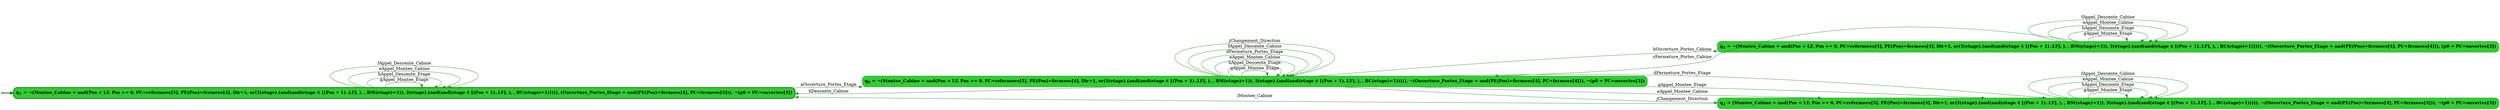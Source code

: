 digraph g {

	rankdir="LR"

	__invisible__[shape="point", color="forestgreen"]
	q1[label=<<b>q<sub>1</sub> = ¬(Montee_Cabine = and(Pos &lt; LF, Pos &gt;= 0, PC=refermees[5], PE(Pos)=fermees[4], Dir=1, or(∃(etage).(and(and(etage ∈ [(Pos + 1)..LF], ), , BM(etage)=1)), ∃(etage).(and(and(etage ∈ [(Pos + 1)..LF], ), , BC(etage)=1))))), (Ouverture_Portes_Etage = and(PE(Pos)=fermees[4], PC=fermees[4])), ¬(p0 = PC=ouvertes[3])</b>>, shape="box", style="rounded, filled", fillcolor="limegreen", color="forestgreen", penwidth=3] // Initial
	q0[label=<<b>q<sub>0</sub> = ¬(Montee_Cabine = and(Pos &lt; LF, Pos &gt;= 0, PC=refermees[5], PE(Pos)=fermees[4], Dir=1, or(∃(etage).(and(and(etage ∈ [(Pos + 1)..LF], ), , BM(etage)=1)), ∃(etage).(and(and(etage ∈ [(Pos + 1)..LF], ), , BC(etage)=1))))), ¬(Ouverture_Portes_Etage = and(PE(Pos)=fermees[4], PC=fermees[4])), ¬(p0 = PC=ouvertes[3])</b>>, shape="box", style="rounded, filled", fillcolor="limegreen", color="forestgreen"]
	q4[label=<<b>q<sub>4</sub> = ¬(Montee_Cabine = and(Pos &lt; LF, Pos &gt;= 0, PC=refermees[5], PE(Pos)=fermees[4], Dir=1, or(∃(etage).(and(and(etage ∈ [(Pos + 1)..LF], ), , BM(etage)=1)), ∃(etage).(and(and(etage ∈ [(Pos + 1)..LF], ), , BC(etage)=1))))), ¬(Ouverture_Portes_Etage = and(PE(Pos)=fermees[4], PC=fermees[4])), (p0 = PC=ouvertes[3])</b>>, shape="box", style="rounded, filled", fillcolor="limegreen", color="forestgreen"]
	q2[label=<<b>q<sub>2</sub> = (Montee_Cabine = and(Pos &lt; LF, Pos &gt;= 0, PC=refermees[5], PE(Pos)=fermees[4], Dir=1, or(∃(etage).(and(and(etage ∈ [(Pos + 1)..LF], ), , BM(etage)=1)), ∃(etage).(and(and(etage ∈ [(Pos + 1)..LF], ), , BC(etage)=1))))), ¬(Ouverture_Portes_Etage = and(PE(Pos)=fermees[4], PC=fermees[4])), ¬(p0 = PC=ouvertes[3])</b>>, shape="box", style="rounded, filled", fillcolor="limegreen", color="forestgreen"]

	__invisible__ -> q1[penwidth=3, color="forestgreen"]
	q1 -> q1[label=<gAppel_Montee_Etage>, color="forestgreen"]
	q1 -> q1[label=<hAppel_Descente_Etage>, color="forestgreen"]
	q1 -> q1[label=<eAppel_Montee_Cabine>, color="forestgreen"]
	q1 -> q0[label=<aOuverture_Portes_Etage>, color="forestgreen"]
	q0 -> q0[label=<gAppel_Montee_Etage>, color="forestgreen"]
	q0 -> q0[label=<hAppel_Descente_Etage>, color="forestgreen"]
	q0 -> q0[label=<eAppel_Montee_Cabine>, color="forestgreen"]
	q0 -> q4[label=<bOuverture_Portes_Cabine>, color="forestgreen"]
	q4 -> q4[label=<gAppel_Montee_Etage>, color="forestgreen"]
	q4 -> q4[label=<hAppel_Descente_Etage>, color="forestgreen"]
	q4 -> q4[label=<eAppel_Montee_Cabine>, color="forestgreen"]
	q4 -> q0[label=<cFermeture_Portes_Cabine>, color="forestgreen"]
	q4 -> q4[label=<fAppel_Descente_Cabine>, color="forestgreen"]
	q0 -> q0[label=<dFermeture_Portes_Etage>, color="forestgreen"]
	q0 -> q2[label=<dFermeture_Portes_Etage>, color="forestgreen"]
	q2 -> q2[label=<gAppel_Montee_Etage>, color="forestgreen"]
	q2 -> q2[label=<hAppel_Descente_Etage>, color="forestgreen"]
	q2 -> q2[label=<eAppel_Montee_Cabine>, color="forestgreen"]
	q2 -> q1[label=<iMontee_Cabine>, color="forestgreen"]
	q2 -> q2[label=<fAppel_Descente_Cabine>, color="forestgreen"]
	q0 -> q2[label=<gAppel_Montee_Etage>, color="forestgreen"]
	q0 -> q2[label=<eAppel_Montee_Cabine>, color="forestgreen"]
	q0 -> q0[label=<fAppel_Descente_Cabine>, color="forestgreen"]
	q0 -> q0[label=<jChangement_Direction>, color="forestgreen"]
	q0 -> q1[label=<kDescente_Cabine>, color="forestgreen"]
	q0 -> q2[label=<jChangement_Direction>, color="forestgreen"]
	q1 -> q1[label=<fAppel_Descente_Cabine>, color="forestgreen"]

}
